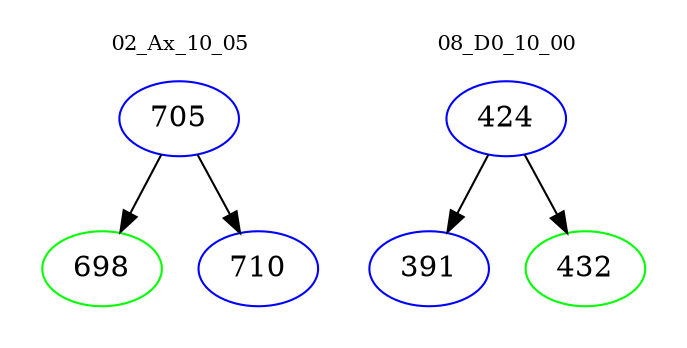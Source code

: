 digraph{
subgraph cluster_0 {
color = white
label = "02_Ax_10_05";
fontsize=10;
T0_705 [label="705", color="blue"]
T0_705 -> T0_698 [color="black"]
T0_698 [label="698", color="green"]
T0_705 -> T0_710 [color="black"]
T0_710 [label="710", color="blue"]
}
subgraph cluster_1 {
color = white
label = "08_D0_10_00";
fontsize=10;
T1_424 [label="424", color="blue"]
T1_424 -> T1_391 [color="black"]
T1_391 [label="391", color="blue"]
T1_424 -> T1_432 [color="black"]
T1_432 [label="432", color="green"]
}
}
